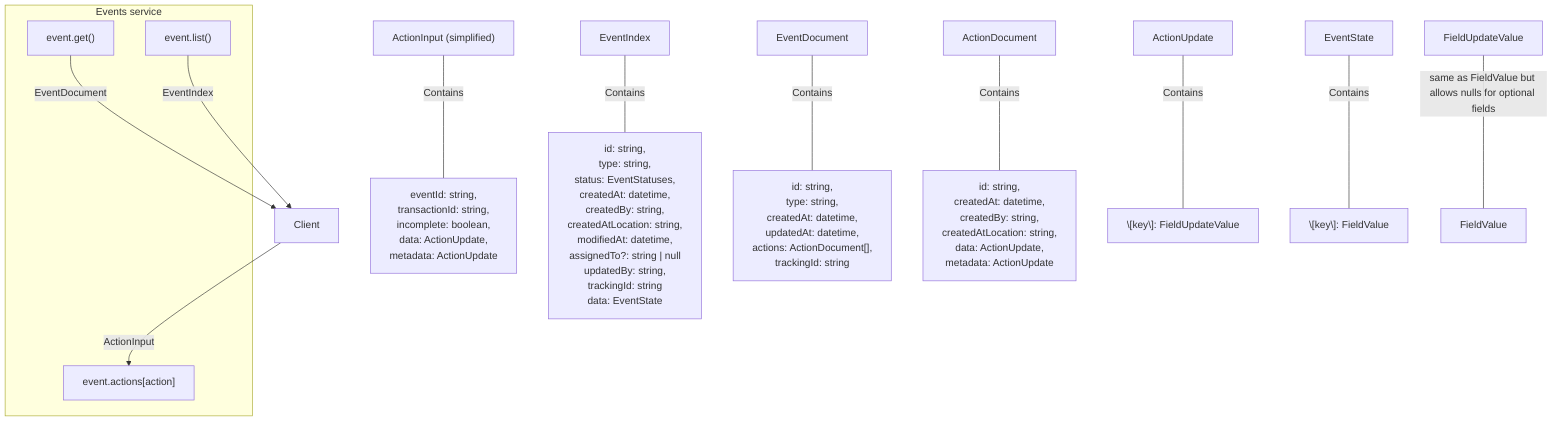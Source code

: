 flowchart TD
 subgraph subGraph0["Events service"]
    direction TB
        A["event.get()"]
        B["event.list()"]
        C["event.actions[action]"]
  end
    D["Client"] -- ActionInput --> C

    N["ActionInput (simplified)"] -- Contains --- O["
     eventId: string,
     transactionId: string,
     incomplete: boolean,
     data: ActionUpdate,
     metadata: ActionUpdate
"]


    X["EventIndex"] -- Contains --- Y["
      id: string,
      type: string,
      status: EventStatuses,
      createdAt: datetime,
      createdBy: string,
      createdAtLocation: string,
      modifiedAt: datetime,
      assignedTo?: string | null
      updatedBy: string,
      trackingId: string
      data: EventState
    "]

    A -- EventDocument --> D
    B -- EventIndex --> D
    E["EventDocument"] -- Contains --- F["
        id: string,
        type: string,
        createdAt: datetime,
        updatedAt: datetime,
        actions: ActionDocument[],
        trackingId: string
"]
    G["ActionDocument"] -- Contains --- H["
    id: string,
    createdAt: datetime,
    createdBy: string,
    createdAtLocation: string,
    data: ActionUpdate,
    metadata: ActionUpdate"
    ]


    J["ActionUpdate"] -- Contains --- I["
        \[key\]: FieldUpdateValue
    "]

    K["EventState"] -- Contains --- L["
        \[key\]: FieldValue
    "]


    M["FieldValue"]
    V["FieldUpdateValue"] --"same as FieldValue but allows nulls for optional fields"---M